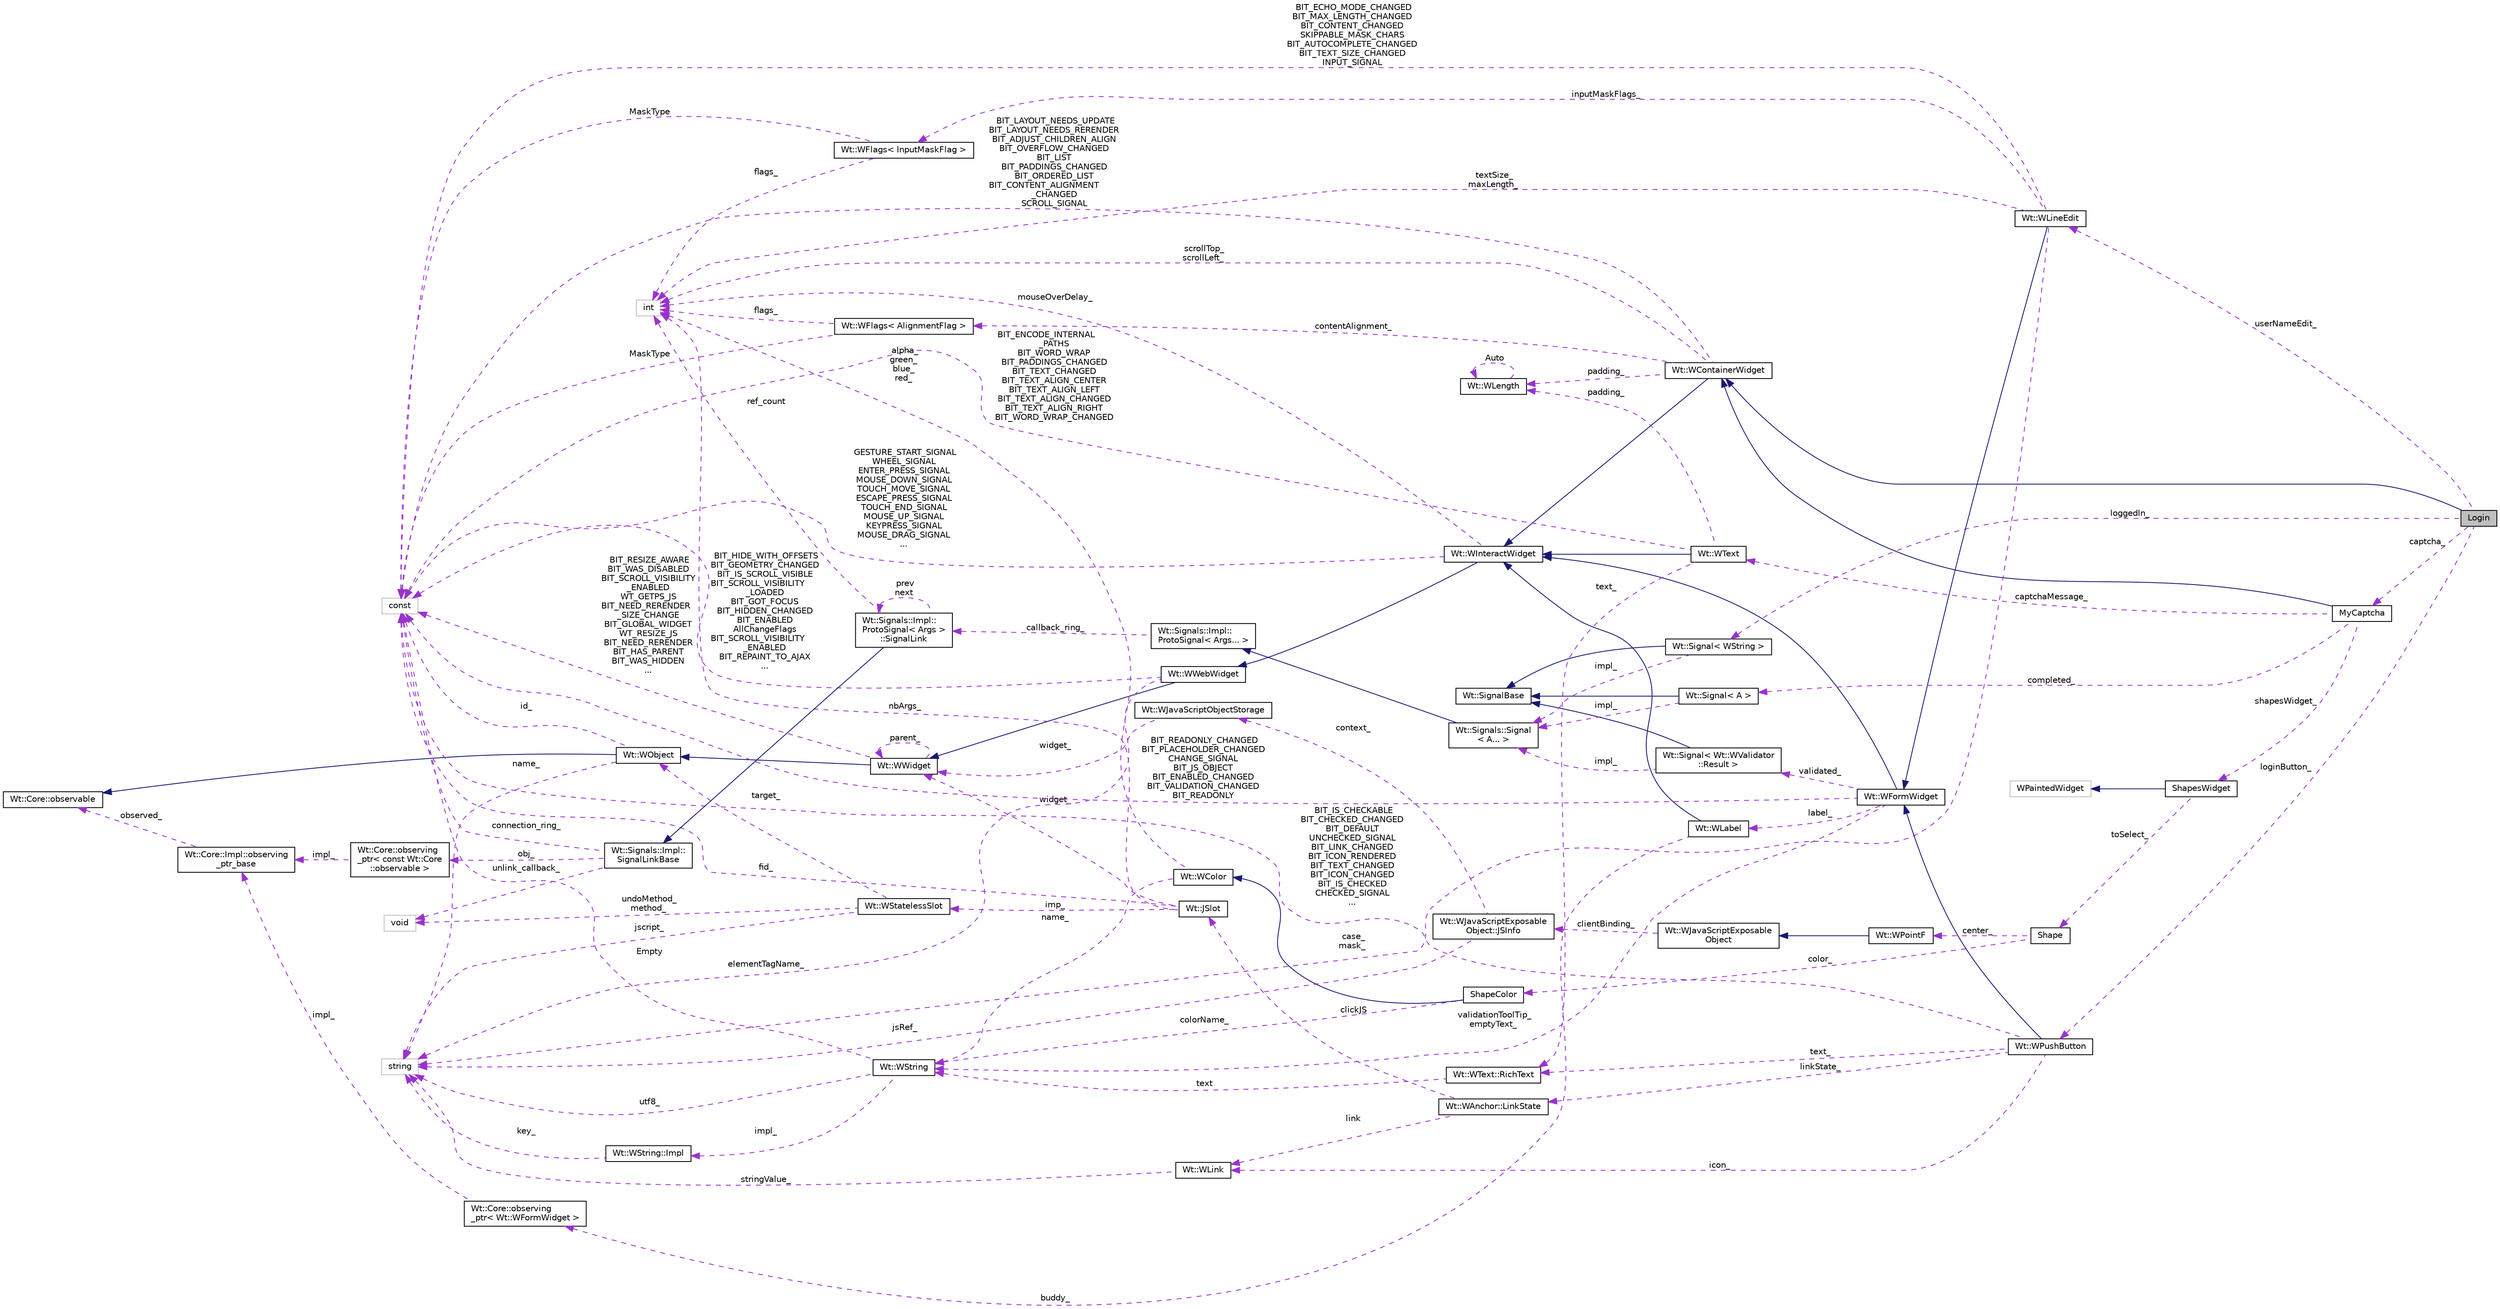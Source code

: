 digraph "Login"
{
 // LATEX_PDF_SIZE
  edge [fontname="Helvetica",fontsize="10",labelfontname="Helvetica",labelfontsize="10"];
  node [fontname="Helvetica",fontsize="10",shape=record];
  rankdir="LR";
  Node1 [label="Login",height=0.2,width=0.4,color="black", fillcolor="grey75", style="filled", fontcolor="black",tooltip=" "];
  Node2 -> Node1 [dir="back",color="midnightblue",fontsize="10",style="solid"];
  Node2 [label="Wt::WContainerWidget",height=0.2,width=0.4,color="black", fillcolor="white", style="filled",URL="$classWt_1_1WContainerWidget.html",tooltip="A widget that holds and manages child widgets."];
  Node3 -> Node2 [dir="back",color="midnightblue",fontsize="10",style="solid"];
  Node3 [label="Wt::WInteractWidget",height=0.2,width=0.4,color="black", fillcolor="white", style="filled",URL="$classWt_1_1WInteractWidget.html",tooltip="An abstract widget that can receive user-interface interaction."];
  Node4 -> Node3 [dir="back",color="midnightblue",fontsize="10",style="solid"];
  Node4 [label="Wt::WWebWidget",height=0.2,width=0.4,color="black", fillcolor="white", style="filled",URL="$classWt_1_1WWebWidget.html",tooltip="A base class for widgets with an HTML counterpart."];
  Node5 -> Node4 [dir="back",color="midnightblue",fontsize="10",style="solid"];
  Node5 [label="Wt::WWidget",height=0.2,width=0.4,color="black", fillcolor="white", style="filled",URL="$classWt_1_1WWidget.html",tooltip="The abstract base class for a user-interface component."];
  Node6 -> Node5 [dir="back",color="midnightblue",fontsize="10",style="solid"];
  Node6 [label="Wt::WObject",height=0.2,width=0.4,color="black", fillcolor="white", style="filled",URL="$classWt_1_1WObject.html",tooltip="A base class for objects that participate in the signal/slot system."];
  Node7 -> Node6 [dir="back",color="midnightblue",fontsize="10",style="solid"];
  Node7 [label="Wt::Core::observable",height=0.2,width=0.4,color="black", fillcolor="white", style="filled",URL="$classWt_1_1Core_1_1observable.html",tooltip="A base class for objects whose life-time can be tracked."];
  Node8 -> Node6 [dir="back",color="darkorchid3",fontsize="10",style="dashed",label=" name_" ];
  Node8 [label="string",height=0.2,width=0.4,color="grey75", fillcolor="white", style="filled",tooltip=" "];
  Node9 -> Node6 [dir="back",color="darkorchid3",fontsize="10",style="dashed",label=" id_" ];
  Node9 [label="const",height=0.2,width=0.4,color="grey75", fillcolor="white", style="filled",tooltip=" "];
  Node5 -> Node5 [dir="back",color="darkorchid3",fontsize="10",style="dashed",label=" parent_" ];
  Node9 -> Node5 [dir="back",color="darkorchid3",fontsize="10",style="dashed",label=" BIT_RESIZE_AWARE\nBIT_WAS_DISABLED\nBIT_SCROLL_VISIBILITY\l_ENABLED\nWT_GETPS_JS\nBIT_NEED_RERENDER\l_SIZE_CHANGE\nBIT_GLOBAL_WIDGET\nWT_RESIZE_JS\nBIT_NEED_RERENDER\nBIT_HAS_PARENT\nBIT_WAS_HIDDEN\n..." ];
  Node8 -> Node4 [dir="back",color="darkorchid3",fontsize="10",style="dashed",label=" elementTagName_" ];
  Node9 -> Node4 [dir="back",color="darkorchid3",fontsize="10",style="dashed",label=" BIT_HIDE_WITH_OFFSETS\nBIT_GEOMETRY_CHANGED\nBIT_IS_SCROLL_VISIBLE\nBIT_SCROLL_VISIBILITY\l_LOADED\nBIT_GOT_FOCUS\nBIT_HIDDEN_CHANGED\nBIT_ENABLED\nAllChangeFlags\nBIT_SCROLL_VISIBILITY\l_ENABLED\nBIT_REPAINT_TO_AJAX\n..." ];
  Node10 -> Node3 [dir="back",color="darkorchid3",fontsize="10",style="dashed",label=" mouseOverDelay_" ];
  Node10 [label="int",height=0.2,width=0.4,color="grey75", fillcolor="white", style="filled",tooltip=" "];
  Node9 -> Node3 [dir="back",color="darkorchid3",fontsize="10",style="dashed",label=" GESTURE_START_SIGNAL\nWHEEL_SIGNAL\nENTER_PRESS_SIGNAL\nMOUSE_DOWN_SIGNAL\nTOUCH_MOVE_SIGNAL\nESCAPE_PRESS_SIGNAL\nTOUCH_END_SIGNAL\nMOUSE_UP_SIGNAL\nKEYPRESS_SIGNAL\nMOUSE_DRAG_SIGNAL\n..." ];
  Node10 -> Node2 [dir="back",color="darkorchid3",fontsize="10",style="dashed",label=" scrollTop_\nscrollLeft_" ];
  Node11 -> Node2 [dir="back",color="darkorchid3",fontsize="10",style="dashed",label=" contentAlignment_" ];
  Node11 [label="Wt::WFlags\< AlignmentFlag \>",height=0.2,width=0.4,color="black", fillcolor="white", style="filled",URL="$classWt_1_1WFlags.html",tooltip=" "];
  Node10 -> Node11 [dir="back",color="darkorchid3",fontsize="10",style="dashed",label=" flags_" ];
  Node9 -> Node11 [dir="back",color="darkorchid3",fontsize="10",style="dashed",label=" MaskType" ];
  Node12 -> Node2 [dir="back",color="darkorchid3",fontsize="10",style="dashed",label=" padding_" ];
  Node12 [label="Wt::WLength",height=0.2,width=0.4,color="black", fillcolor="white", style="filled",URL="$classWt_1_1WLength.html",tooltip="A value class that describes a CSS length."];
  Node12 -> Node12 [dir="back",color="darkorchid3",fontsize="10",style="dashed",label=" Auto" ];
  Node9 -> Node2 [dir="back",color="darkorchid3",fontsize="10",style="dashed",label=" BIT_LAYOUT_NEEDS_UPDATE\nBIT_LAYOUT_NEEDS_RERENDER\nBIT_ADJUST_CHILDREN_ALIGN\nBIT_OVERFLOW_CHANGED\nBIT_LIST\nBIT_PADDINGS_CHANGED\nBIT_ORDERED_LIST\nBIT_CONTENT_ALIGNMENT\l_CHANGED\nSCROLL_SIGNAL" ];
  Node13 -> Node1 [dir="back",color="darkorchid3",fontsize="10",style="dashed",label=" loggedIn_" ];
  Node13 [label="Wt::Signal\< WString \>",height=0.2,width=0.4,color="black", fillcolor="white", style="filled",URL="$classWt_1_1Signal.html",tooltip=" "];
  Node14 -> Node13 [dir="back",color="midnightblue",fontsize="10",style="solid"];
  Node14 [label="Wt::SignalBase",height=0.2,width=0.4,color="black", fillcolor="white", style="filled",URL="$classWt_1_1SignalBase.html",tooltip="Abstract base class of a signal."];
  Node15 -> Node13 [dir="back",color="darkorchid3",fontsize="10",style="dashed",label=" impl_" ];
  Node15 [label="Wt::Signals::Signal\l\< A... \>",height=0.2,width=0.4,color="black", fillcolor="white", style="filled",URL="$structWt_1_1Signals_1_1Signal.html",tooltip=" "];
  Node16 -> Node15 [dir="back",color="midnightblue",fontsize="10",style="solid"];
  Node16 [label="Wt::Signals::Impl::\lProtoSignal\< Args... \>",height=0.2,width=0.4,color="black", fillcolor="white", style="filled",URL="$classWt_1_1Signals_1_1Impl_1_1ProtoSignal.html",tooltip=" "];
  Node17 -> Node16 [dir="back",color="darkorchid3",fontsize="10",style="dashed",label=" callback_ring_" ];
  Node17 [label="Wt::Signals::Impl::\lProtoSignal\< Args \>\l::SignalLink",height=0.2,width=0.4,color="black", fillcolor="white", style="filled",URL="$structWt_1_1Signals_1_1Impl_1_1ProtoSignal_1_1SignalLink.html",tooltip=" "];
  Node18 -> Node17 [dir="back",color="midnightblue",fontsize="10",style="solid"];
  Node18 [label="Wt::Signals::Impl::\lSignalLinkBase",height=0.2,width=0.4,color="black", fillcolor="white", style="filled",URL="$classWt_1_1Signals_1_1Impl_1_1SignalLinkBase.html",tooltip=" "];
  Node19 -> Node18 [dir="back",color="darkorchid3",fontsize="10",style="dashed",label=" unlink_callback_" ];
  Node19 [label="void",height=0.2,width=0.4,color="grey75", fillcolor="white", style="filled",tooltip=" "];
  Node20 -> Node18 [dir="back",color="darkorchid3",fontsize="10",style="dashed",label=" obj_" ];
  Node20 [label="Wt::Core::observing\l_ptr\< const Wt::Core\l::observable \>",height=0.2,width=0.4,color="black", fillcolor="white", style="filled",URL="$classWt_1_1Core_1_1observing__ptr.html",tooltip=" "];
  Node21 -> Node20 [dir="back",color="darkorchid3",fontsize="10",style="dashed",label=" impl_" ];
  Node21 [label="Wt::Core::Impl::observing\l_ptr_base",height=0.2,width=0.4,color="black", fillcolor="white", style="filled",URL="$structWt_1_1Core_1_1Impl_1_1observing__ptr__base.html",tooltip=" "];
  Node7 -> Node21 [dir="back",color="darkorchid3",fontsize="10",style="dashed",label=" observed_" ];
  Node9 -> Node18 [dir="back",color="darkorchid3",fontsize="10",style="dashed",label=" connection_ring_" ];
  Node10 -> Node17 [dir="back",color="darkorchid3",fontsize="10",style="dashed",label=" ref_count" ];
  Node17 -> Node17 [dir="back",color="darkorchid3",fontsize="10",style="dashed",label=" prev\nnext" ];
  Node22 -> Node1 [dir="back",color="darkorchid3",fontsize="10",style="dashed",label=" userNameEdit_" ];
  Node22 [label="Wt::WLineEdit",height=0.2,width=0.4,color="black", fillcolor="white", style="filled",URL="$classWt_1_1WLineEdit.html",tooltip="A widget that provides a single line edit."];
  Node23 -> Node22 [dir="back",color="midnightblue",fontsize="10",style="solid"];
  Node23 [label="Wt::WFormWidget",height=0.2,width=0.4,color="black", fillcolor="white", style="filled",URL="$classWt_1_1WFormWidget.html",tooltip="An abstract widget that corresponds to an HTML form element."];
  Node3 -> Node23 [dir="back",color="midnightblue",fontsize="10",style="solid"];
  Node24 -> Node23 [dir="back",color="darkorchid3",fontsize="10",style="dashed",label=" validationToolTip_\nemptyText_" ];
  Node24 [label="Wt::WString",height=0.2,width=0.4,color="black", fillcolor="white", style="filled",URL="$classWt_1_1WString.html",tooltip="A value class which describes a locale-aware unicode string."];
  Node25 -> Node24 [dir="back",color="darkorchid3",fontsize="10",style="dashed",label=" impl_" ];
  Node25 [label="Wt::WString::Impl",height=0.2,width=0.4,color="black", fillcolor="white", style="filled",URL="$structWt_1_1WString_1_1Impl.html",tooltip=" "];
  Node8 -> Node25 [dir="back",color="darkorchid3",fontsize="10",style="dashed",label=" key_" ];
  Node8 -> Node24 [dir="back",color="darkorchid3",fontsize="10",style="dashed",label=" utf8_" ];
  Node9 -> Node24 [dir="back",color="darkorchid3",fontsize="10",style="dashed",label=" Empty" ];
  Node26 -> Node23 [dir="back",color="darkorchid3",fontsize="10",style="dashed",label=" label_" ];
  Node26 [label="Wt::WLabel",height=0.2,width=0.4,color="black", fillcolor="white", style="filled",URL="$classWt_1_1WLabel.html",tooltip="A label for a form field."];
  Node3 -> Node26 [dir="back",color="midnightblue",fontsize="10",style="solid"];
  Node27 -> Node26 [dir="back",color="darkorchid3",fontsize="10",style="dashed",label=" buddy_" ];
  Node27 [label="Wt::Core::observing\l_ptr\< Wt::WFormWidget \>",height=0.2,width=0.4,color="black", fillcolor="white", style="filled",URL="$classWt_1_1Core_1_1observing__ptr.html",tooltip=" "];
  Node21 -> Node27 [dir="back",color="darkorchid3",fontsize="10",style="dashed",label=" impl_" ];
  Node28 -> Node23 [dir="back",color="darkorchid3",fontsize="10",style="dashed",label=" validated_" ];
  Node28 [label="Wt::Signal\< Wt::WValidator\l::Result \>",height=0.2,width=0.4,color="black", fillcolor="white", style="filled",URL="$classWt_1_1Signal.html",tooltip=" "];
  Node14 -> Node28 [dir="back",color="midnightblue",fontsize="10",style="solid"];
  Node15 -> Node28 [dir="back",color="darkorchid3",fontsize="10",style="dashed",label=" impl_" ];
  Node9 -> Node23 [dir="back",color="darkorchid3",fontsize="10",style="dashed",label=" BIT_READONLY_CHANGED\nBIT_PLACEHOLDER_CHANGED\nCHANGE_SIGNAL\nBIT_JS_OBJECT\nBIT_ENABLED_CHANGED\nBIT_VALIDATION_CHANGED\nBIT_READONLY" ];
  Node29 -> Node22 [dir="back",color="darkorchid3",fontsize="10",style="dashed",label=" inputMaskFlags_" ];
  Node29 [label="Wt::WFlags\< InputMaskFlag \>",height=0.2,width=0.4,color="black", fillcolor="white", style="filled",URL="$classWt_1_1WFlags.html",tooltip=" "];
  Node10 -> Node29 [dir="back",color="darkorchid3",fontsize="10",style="dashed",label=" flags_" ];
  Node9 -> Node29 [dir="back",color="darkorchid3",fontsize="10",style="dashed",label=" MaskType" ];
  Node10 -> Node22 [dir="back",color="darkorchid3",fontsize="10",style="dashed",label=" textSize_\nmaxLength_" ];
  Node8 -> Node22 [dir="back",color="darkorchid3",fontsize="10",style="dashed",label=" case_\nmask_" ];
  Node9 -> Node22 [dir="back",color="darkorchid3",fontsize="10",style="dashed",label=" BIT_ECHO_MODE_CHANGED\nBIT_MAX_LENGTH_CHANGED\nBIT_CONTENT_CHANGED\nSKIPPABLE_MASK_CHARS\nBIT_AUTOCOMPLETE_CHANGED\nBIT_TEXT_SIZE_CHANGED\nINPUT_SIGNAL" ];
  Node30 -> Node1 [dir="back",color="darkorchid3",fontsize="10",style="dashed",label=" captcha_" ];
  Node30 [label="MyCaptcha",height=0.2,width=0.4,color="black", fillcolor="white", style="filled",URL="$classMyCaptcha.html",tooltip=" "];
  Node2 -> Node30 [dir="back",color="midnightblue",fontsize="10",style="solid"];
  Node31 -> Node30 [dir="back",color="darkorchid3",fontsize="10",style="dashed",label=" completed_" ];
  Node31 [label="Wt::Signal\< A \>",height=0.2,width=0.4,color="black", fillcolor="white", style="filled",URL="$classWt_1_1Signal.html",tooltip="A signal that propagates events to listeners."];
  Node14 -> Node31 [dir="back",color="midnightblue",fontsize="10",style="solid"];
  Node15 -> Node31 [dir="back",color="darkorchid3",fontsize="10",style="dashed",label=" impl_" ];
  Node32 -> Node30 [dir="back",color="darkorchid3",fontsize="10",style="dashed",label=" shapesWidget_" ];
  Node32 [label="ShapesWidget",height=0.2,width=0.4,color="black", fillcolor="white", style="filled",URL="$classShapesWidget.html",tooltip=" "];
  Node33 -> Node32 [dir="back",color="midnightblue",fontsize="10",style="solid"];
  Node33 [label="WPaintedWidget",height=0.2,width=0.4,color="grey75", fillcolor="white", style="filled",tooltip=" "];
  Node34 -> Node32 [dir="back",color="darkorchid3",fontsize="10",style="dashed",label=" toSelect_" ];
  Node34 [label="Shape",height=0.2,width=0.4,color="black", fillcolor="white", style="filled",URL="$classShape.html",tooltip=" "];
  Node35 -> Node34 [dir="back",color="darkorchid3",fontsize="10",style="dashed",label=" center_" ];
  Node35 [label="Wt::WPointF",height=0.2,width=0.4,color="black", fillcolor="white", style="filled",URL="$classWt_1_1WPointF.html",tooltip="A value class that defines a 2D point."];
  Node36 -> Node35 [dir="back",color="midnightblue",fontsize="10",style="solid"];
  Node36 [label="Wt::WJavaScriptExposable\lObject",height=0.2,width=0.4,color="black", fillcolor="white", style="filled",URL="$classWt_1_1WJavaScriptExposableObject.html",tooltip="A JavaScript exposable object."];
  Node37 -> Node36 [dir="back",color="darkorchid3",fontsize="10",style="dashed",label=" clientBinding_" ];
  Node37 [label="Wt::WJavaScriptExposable\lObject::JSInfo",height=0.2,width=0.4,color="black", fillcolor="white", style="filled",URL="$structWt_1_1WJavaScriptExposableObject_1_1JSInfo.html",tooltip=" "];
  Node8 -> Node37 [dir="back",color="darkorchid3",fontsize="10",style="dashed",label=" jsRef_" ];
  Node38 -> Node37 [dir="back",color="darkorchid3",fontsize="10",style="dashed",label=" context_" ];
  Node38 [label="Wt::WJavaScriptObjectStorage",height=0.2,width=0.4,color="black", fillcolor="white", style="filled",URL="$classWt_1_1WJavaScriptObjectStorage.html",tooltip=" "];
  Node5 -> Node38 [dir="back",color="darkorchid3",fontsize="10",style="dashed",label=" widget_" ];
  Node39 -> Node34 [dir="back",color="darkorchid3",fontsize="10",style="dashed",label=" color_" ];
  Node39 [label="ShapeColor",height=0.2,width=0.4,color="black", fillcolor="white", style="filled",URL="$classShapeColor.html",tooltip=" "];
  Node40 -> Node39 [dir="back",color="midnightblue",fontsize="10",style="solid"];
  Node40 [label="Wt::WColor",height=0.2,width=0.4,color="black", fillcolor="white", style="filled",URL="$classWt_1_1WColor.html",tooltip="A value class that defines a color."];
  Node24 -> Node40 [dir="back",color="darkorchid3",fontsize="10",style="dashed",label=" name_" ];
  Node10 -> Node40 [dir="back",color="darkorchid3",fontsize="10",style="dashed",label=" alpha_\ngreen_\nblue_\nred_" ];
  Node24 -> Node39 [dir="back",color="darkorchid3",fontsize="10",style="dashed",label=" colorName_" ];
  Node41 -> Node30 [dir="back",color="darkorchid3",fontsize="10",style="dashed",label=" captchaMessage_" ];
  Node41 [label="Wt::WText",height=0.2,width=0.4,color="black", fillcolor="white", style="filled",URL="$classWt_1_1WText.html",tooltip="A widget that renders (XHTML) text."];
  Node3 -> Node41 [dir="back",color="midnightblue",fontsize="10",style="solid"];
  Node42 -> Node41 [dir="back",color="darkorchid3",fontsize="10",style="dashed",label=" text_" ];
  Node42 [label="Wt::WText::RichText",height=0.2,width=0.4,color="black", fillcolor="white", style="filled",URL="$structWt_1_1WText_1_1RichText.html",tooltip=" "];
  Node24 -> Node42 [dir="back",color="darkorchid3",fontsize="10",style="dashed",label=" text" ];
  Node12 -> Node41 [dir="back",color="darkorchid3",fontsize="10",style="dashed",label=" padding_" ];
  Node9 -> Node41 [dir="back",color="darkorchid3",fontsize="10",style="dashed",label=" BIT_ENCODE_INTERNAL\l_PATHS\nBIT_WORD_WRAP\nBIT_PADDINGS_CHANGED\nBIT_TEXT_CHANGED\nBIT_TEXT_ALIGN_CENTER\nBIT_TEXT_ALIGN_LEFT\nBIT_TEXT_ALIGN_CHANGED\nBIT_TEXT_ALIGN_RIGHT\nBIT_WORD_WRAP_CHANGED" ];
  Node43 -> Node1 [dir="back",color="darkorchid3",fontsize="10",style="dashed",label=" loginButton_" ];
  Node43 [label="Wt::WPushButton",height=0.2,width=0.4,color="black", fillcolor="white", style="filled",URL="$classWt_1_1WPushButton.html",tooltip="A widget that represents a push button."];
  Node23 -> Node43 [dir="back",color="midnightblue",fontsize="10",style="solid"];
  Node42 -> Node43 [dir="back",color="darkorchid3",fontsize="10",style="dashed",label=" text_" ];
  Node44 -> Node43 [dir="back",color="darkorchid3",fontsize="10",style="dashed",label=" linkState_" ];
  Node44 [label="Wt::WAnchor::LinkState",height=0.2,width=0.4,color="black", fillcolor="white", style="filled",URL="$structWt_1_1WAnchor_1_1LinkState.html",tooltip=" "];
  Node45 -> Node44 [dir="back",color="darkorchid3",fontsize="10",style="dashed",label=" clickJS" ];
  Node45 [label="Wt::JSlot",height=0.2,width=0.4,color="black", fillcolor="white", style="filled",URL="$classWt_1_1JSlot.html",tooltip="A slot that is only implemented in client side JavaScript code."];
  Node46 -> Node45 [dir="back",color="darkorchid3",fontsize="10",style="dashed",label=" imp_" ];
  Node46 [label="Wt::WStatelessSlot",height=0.2,width=0.4,color="black", fillcolor="white", style="filled",URL="$classWt_1_1WStatelessSlot.html",tooltip=" "];
  Node6 -> Node46 [dir="back",color="darkorchid3",fontsize="10",style="dashed",label=" target_" ];
  Node19 -> Node46 [dir="back",color="darkorchid3",fontsize="10",style="dashed",label=" undoMethod_\nmethod_" ];
  Node8 -> Node46 [dir="back",color="darkorchid3",fontsize="10",style="dashed",label=" jscript_" ];
  Node10 -> Node45 [dir="back",color="darkorchid3",fontsize="10",style="dashed",label=" nbArgs_" ];
  Node5 -> Node45 [dir="back",color="darkorchid3",fontsize="10",style="dashed",label=" widget_" ];
  Node9 -> Node45 [dir="back",color="darkorchid3",fontsize="10",style="dashed",label=" fid_" ];
  Node47 -> Node44 [dir="back",color="darkorchid3",fontsize="10",style="dashed",label=" link" ];
  Node47 [label="Wt::WLink",height=0.2,width=0.4,color="black", fillcolor="white", style="filled",URL="$classWt_1_1WLink.html",tooltip="A value class that defines a hyperlink target."];
  Node8 -> Node47 [dir="back",color="darkorchid3",fontsize="10",style="dashed",label=" stringValue_" ];
  Node47 -> Node43 [dir="back",color="darkorchid3",fontsize="10",style="dashed",label=" icon_" ];
  Node9 -> Node43 [dir="back",color="darkorchid3",fontsize="10",style="dashed",label=" BIT_IS_CHECKABLE\nBIT_CHECKED_CHANGED\nBIT_DEFAULT\nUNCHECKED_SIGNAL\nBIT_LINK_CHANGED\nBIT_ICON_RENDERED\nBIT_TEXT_CHANGED\nBIT_ICON_CHANGED\nBIT_IS_CHECKED\nCHECKED_SIGNAL\n..." ];
}
